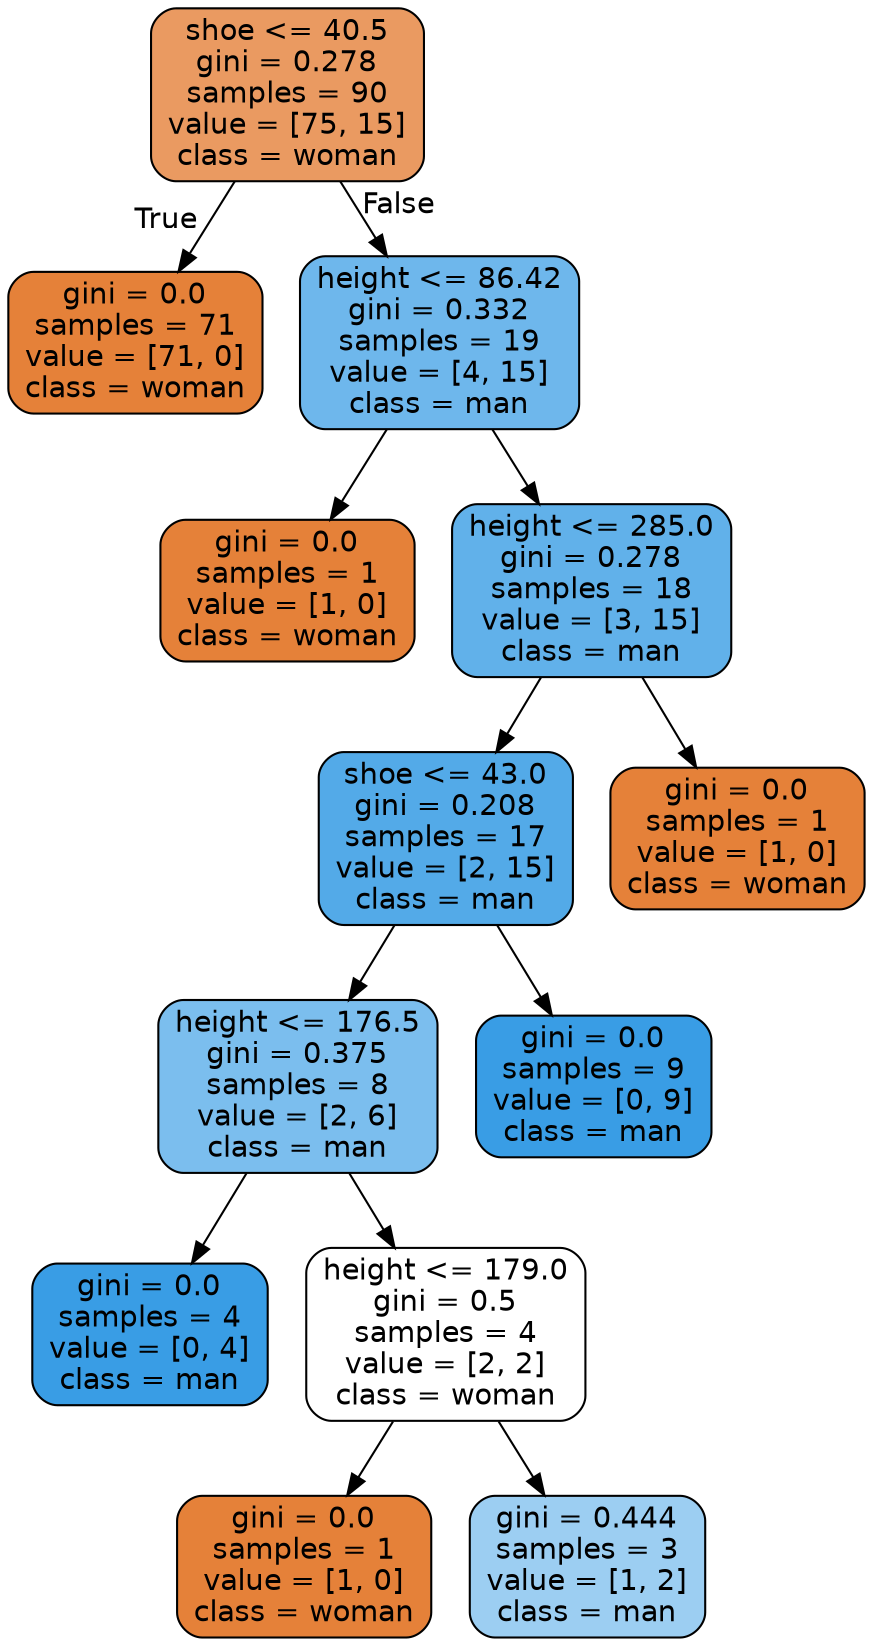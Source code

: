 digraph Tree {
node [shape=box, style="filled, rounded", color="black", fontname="helvetica"] ;
edge [fontname="helvetica"] ;
0 [label="shoe <= 40.5\ngini = 0.278\nsamples = 90\nvalue = [75, 15]\nclass = woman", fillcolor="#ea9a61"] ;
1 [label="gini = 0.0\nsamples = 71\nvalue = [71, 0]\nclass = woman", fillcolor="#e58139"] ;
0 -> 1 [labeldistance=2.5, labelangle=45, headlabel="True"] ;
2 [label="height <= 86.42\ngini = 0.332\nsamples = 19\nvalue = [4, 15]\nclass = man", fillcolor="#6eb7ec"] ;
0 -> 2 [labeldistance=2.5, labelangle=-45, headlabel="False"] ;
3 [label="gini = 0.0\nsamples = 1\nvalue = [1, 0]\nclass = woman", fillcolor="#e58139"] ;
2 -> 3 ;
4 [label="height <= 285.0\ngini = 0.278\nsamples = 18\nvalue = [3, 15]\nclass = man", fillcolor="#61b1ea"] ;
2 -> 4 ;
5 [label="shoe <= 43.0\ngini = 0.208\nsamples = 17\nvalue = [2, 15]\nclass = man", fillcolor="#53aae8"] ;
4 -> 5 ;
6 [label="height <= 176.5\ngini = 0.375\nsamples = 8\nvalue = [2, 6]\nclass = man", fillcolor="#7bbeee"] ;
5 -> 6 ;
7 [label="gini = 0.0\nsamples = 4\nvalue = [0, 4]\nclass = man", fillcolor="#399de5"] ;
6 -> 7 ;
8 [label="height <= 179.0\ngini = 0.5\nsamples = 4\nvalue = [2, 2]\nclass = woman", fillcolor="#ffffff"] ;
6 -> 8 ;
9 [label="gini = 0.0\nsamples = 1\nvalue = [1, 0]\nclass = woman", fillcolor="#e58139"] ;
8 -> 9 ;
10 [label="gini = 0.444\nsamples = 3\nvalue = [1, 2]\nclass = man", fillcolor="#9ccef2"] ;
8 -> 10 ;
11 [label="gini = 0.0\nsamples = 9\nvalue = [0, 9]\nclass = man", fillcolor="#399de5"] ;
5 -> 11 ;
12 [label="gini = 0.0\nsamples = 1\nvalue = [1, 0]\nclass = woman", fillcolor="#e58139"] ;
4 -> 12 ;
}